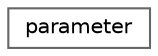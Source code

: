 digraph "Graphical Class Hierarchy"
{
 // LATEX_PDF_SIZE
  bgcolor="transparent";
  edge [fontname=Helvetica,fontsize=10,labelfontname=Helvetica,labelfontsize=10];
  node [fontname=Helvetica,fontsize=10,shape=box,height=0.2,width=0.4];
  rankdir="LR";
  Node0 [id="Node000000",label="parameter",height=0.2,width=0.4,color="grey40", fillcolor="white", style="filled",URL="$d0/dbb/structparameter.html",tooltip=" "];
}
